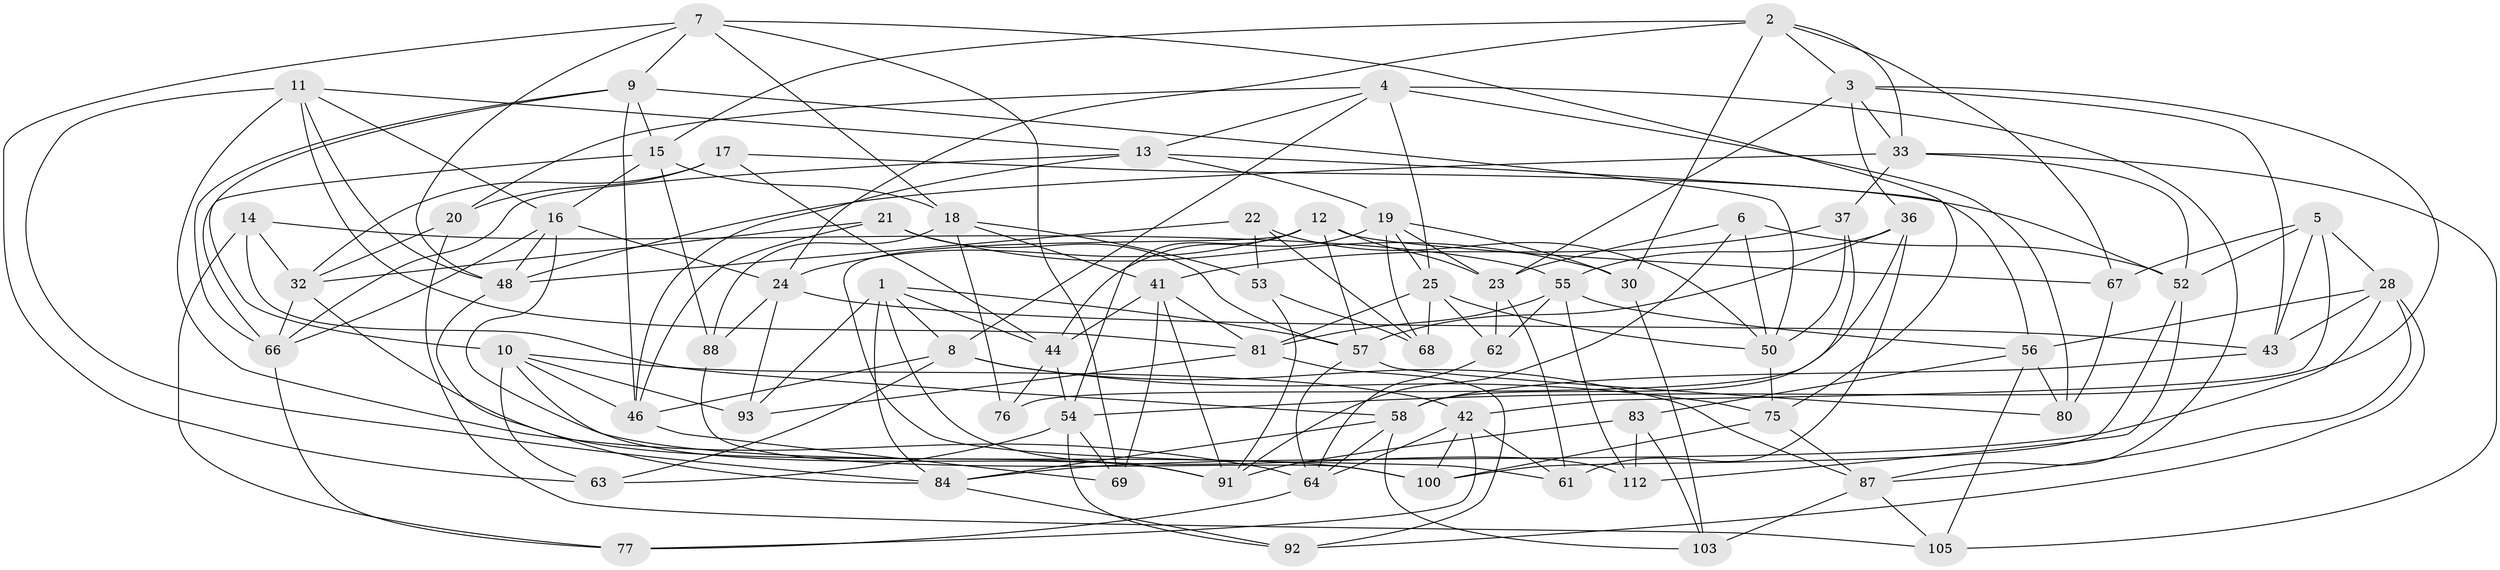 // Generated by graph-tools (version 1.1) at 2025/24/03/03/25 07:24:31]
// undirected, 69 vertices, 179 edges
graph export_dot {
graph [start="1"]
  node [color=gray90,style=filled];
  1 [super="+35"];
  2 [super="+45"];
  3 [super="+109"];
  4 [super="+78"];
  5 [super="+73"];
  6;
  7 [super="+27"];
  8 [super="+29"];
  9 [super="+49"];
  10 [super="+34"];
  11 [super="+79"];
  12 [super="+99"];
  13 [super="+60"];
  14;
  15 [super="+106"];
  16 [super="+70"];
  17;
  18 [super="+39"];
  19 [super="+72"];
  20;
  21;
  22;
  23 [super="+31"];
  24 [super="+97"];
  25 [super="+26"];
  28 [super="+74"];
  30;
  32 [super="+38"];
  33 [super="+47"];
  36 [super="+40"];
  37;
  41 [super="+96"];
  42 [super="+89"];
  43 [super="+107"];
  44 [super="+95"];
  46 [super="+110"];
  48 [super="+71"];
  50 [super="+51"];
  52 [super="+98"];
  53;
  54 [super="+90"];
  55 [super="+85"];
  56 [super="+104"];
  57 [super="+102"];
  58 [super="+59"];
  61;
  62;
  63;
  64 [super="+65"];
  66 [super="+82"];
  67;
  68;
  69;
  75 [super="+86"];
  76;
  77;
  80;
  81 [super="+111"];
  83;
  84 [super="+113"];
  87 [super="+94"];
  88;
  91 [super="+108"];
  92;
  93;
  100 [super="+101"];
  103;
  105;
  112;
  1 -- 84;
  1 -- 57;
  1 -- 8;
  1 -- 112;
  1 -- 93;
  1 -- 44;
  2 -- 67;
  2 -- 30;
  2 -- 3;
  2 -- 15;
  2 -- 24;
  2 -- 33;
  3 -- 43;
  3 -- 36;
  3 -- 23;
  3 -- 33;
  3 -- 54;
  4 -- 13;
  4 -- 80;
  4 -- 25;
  4 -- 8;
  4 -- 20;
  4 -- 87;
  5 -- 52;
  5 -- 43 [weight=2];
  5 -- 67;
  5 -- 28;
  5 -- 42;
  6 -- 52;
  6 -- 23;
  6 -- 91;
  6 -- 50;
  7 -- 75;
  7 -- 69;
  7 -- 18;
  7 -- 48;
  7 -- 9;
  7 -- 63;
  8 -- 63;
  8 -- 87;
  8 -- 46;
  8 -- 75;
  9 -- 46;
  9 -- 50;
  9 -- 10;
  9 -- 66;
  9 -- 15;
  10 -- 63;
  10 -- 93;
  10 -- 91;
  10 -- 42;
  10 -- 46;
  11 -- 16;
  11 -- 64;
  11 -- 48;
  11 -- 84;
  11 -- 13;
  11 -- 81;
  12 -- 24;
  12 -- 61;
  12 -- 57;
  12 -- 67;
  12 -- 54;
  12 -- 23;
  13 -- 19;
  13 -- 56;
  13 -- 66;
  13 -- 46;
  14 -- 32;
  14 -- 77;
  14 -- 58;
  14 -- 55;
  15 -- 88;
  15 -- 18;
  15 -- 66;
  15 -- 16;
  16 -- 100;
  16 -- 66;
  16 -- 24;
  16 -- 48;
  17 -- 44;
  17 -- 20;
  17 -- 32;
  17 -- 52;
  18 -- 53;
  18 -- 88;
  18 -- 41;
  18 -- 76;
  19 -- 68;
  19 -- 30;
  19 -- 25;
  19 -- 23;
  19 -- 44;
  20 -- 105;
  20 -- 32;
  21 -- 30;
  21 -- 57;
  21 -- 32;
  21 -- 46;
  22 -- 53;
  22 -- 48;
  22 -- 68;
  22 -- 50;
  23 -- 62;
  23 -- 61;
  24 -- 93;
  24 -- 88;
  24 -- 43;
  25 -- 50;
  25 -- 81;
  25 -- 62;
  25 -- 68;
  28 -- 84;
  28 -- 87;
  28 -- 56;
  28 -- 92;
  28 -- 43;
  30 -- 103;
  32 -- 91;
  32 -- 66;
  33 -- 37;
  33 -- 48;
  33 -- 105;
  33 -- 52;
  36 -- 76 [weight=2];
  36 -- 61;
  36 -- 57;
  36 -- 55;
  37 -- 41;
  37 -- 50;
  37 -- 58;
  41 -- 81;
  41 -- 91;
  41 -- 44;
  41 -- 69;
  42 -- 61;
  42 -- 64;
  42 -- 100;
  42 -- 77;
  43 -- 58;
  44 -- 54;
  44 -- 76;
  46 -- 69;
  48 -- 84;
  50 -- 75;
  52 -- 112;
  52 -- 100;
  53 -- 68;
  53 -- 91;
  54 -- 92;
  54 -- 69;
  54 -- 63;
  55 -- 56;
  55 -- 62;
  55 -- 112;
  55 -- 81;
  56 -- 105;
  56 -- 83;
  56 -- 80;
  57 -- 80;
  57 -- 64;
  58 -- 64;
  58 -- 84;
  58 -- 103;
  62 -- 64;
  64 -- 77;
  66 -- 77;
  67 -- 80;
  75 -- 87;
  75 -- 100 [weight=2];
  81 -- 93;
  81 -- 92;
  83 -- 112;
  83 -- 103;
  83 -- 91;
  84 -- 92;
  87 -- 103;
  87 -- 105;
  88 -- 100;
}
